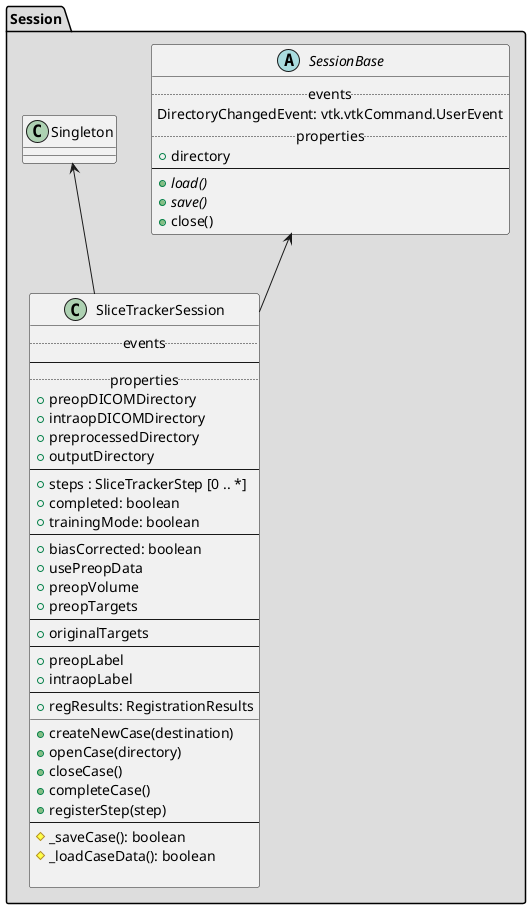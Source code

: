 @startuml

package "Session" #DDDDDD {

  abstract class SessionBase {
    .. events ..
    DirectoryChangedEvent: vtk.vtkCommand.UserEvent
    .. properties ..
    + directory
    --
    + {abstract} load()
    + {abstract} save()
    + close()
  }


  Singleton <-- SliceTrackerSession
  SessionBase <-- SliceTrackerSession

  class SliceTrackerSession {
    .. events ..
    --
    .. properties ..
    + preopDICOMDirectory
    + intraopDICOMDirectory
    + preprocessedDirectory
    + outputDirectory
    --
    + steps : SliceTrackerStep [0 .. *]
    + completed: boolean
    + trainingMode: boolean
    --
    + biasCorrected: boolean
    + usePreopData
    + preopVolume
    + preopTargets
    --
    + originalTargets
    --
    + preopLabel
    + intraopLabel
    --
    + regResults: RegistrationResults
    __
    + createNewCase(destination)
    + openCase(directory)
    + closeCase()
    + completeCase()
    + registerStep(step)
    --
    # _saveCase(): boolean
    # _loadCaseData(): boolean

  }


  note right of SliceTrackerSession::setupSteps
    All interfaces will be build here
  end note
}

@enduml